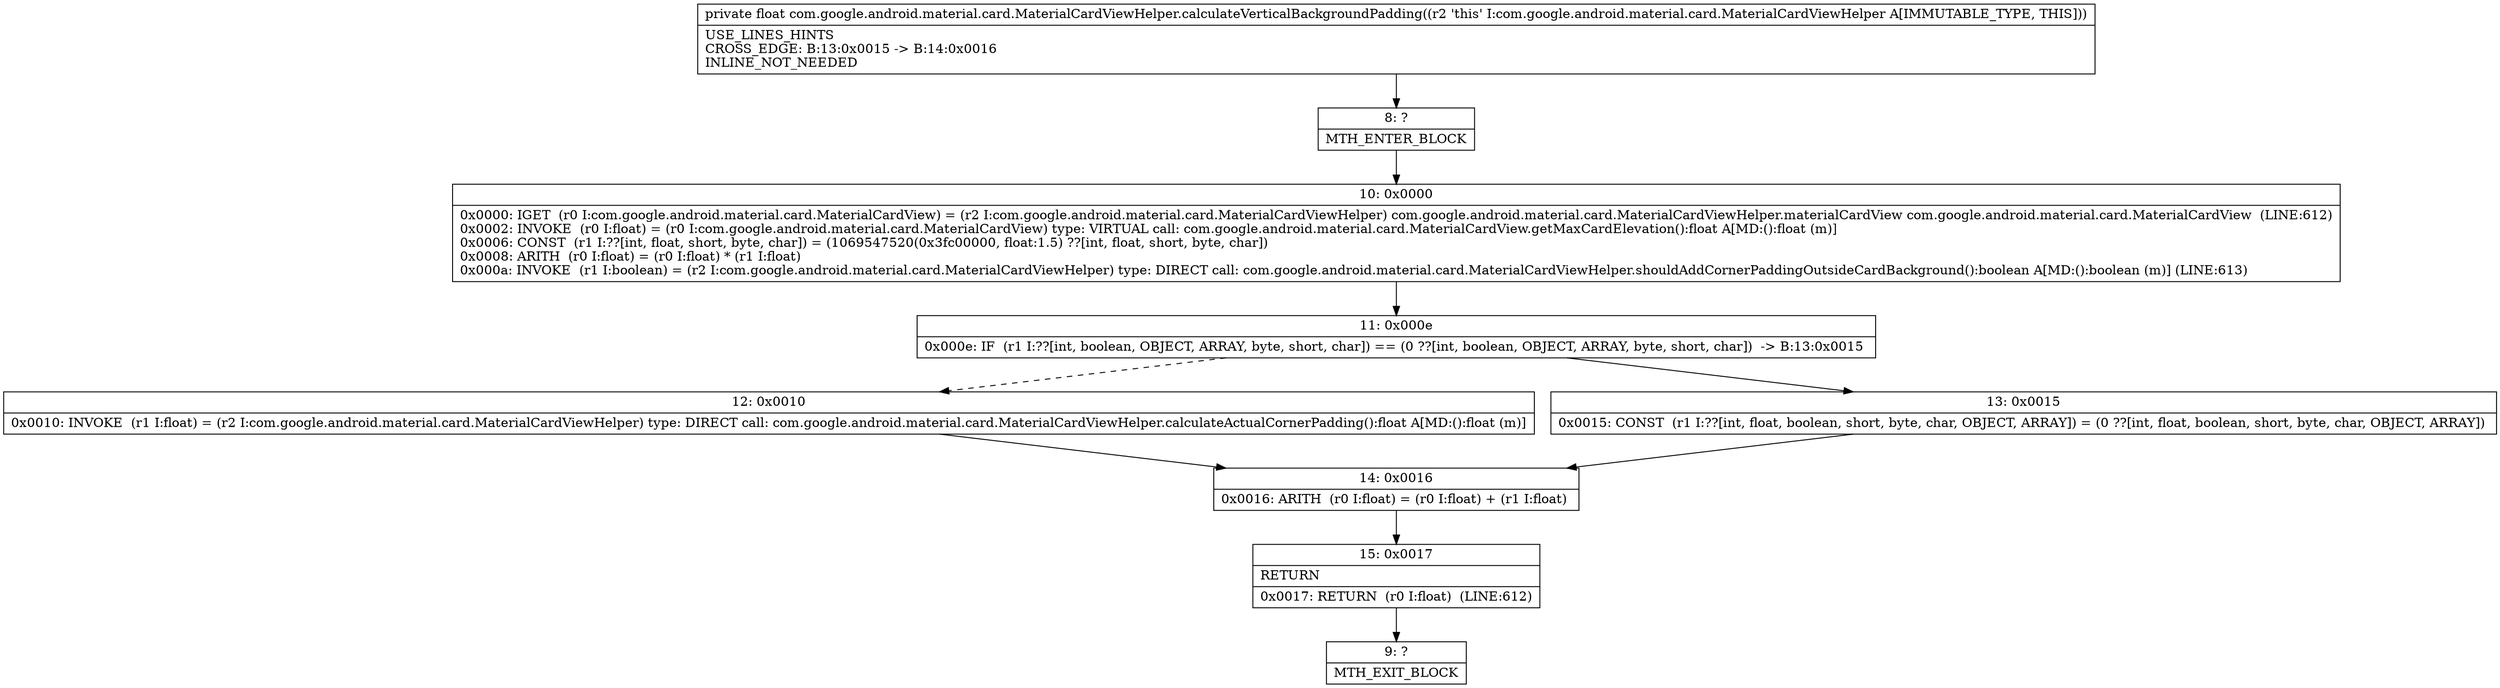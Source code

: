 digraph "CFG forcom.google.android.material.card.MaterialCardViewHelper.calculateVerticalBackgroundPadding()F" {
Node_8 [shape=record,label="{8\:\ ?|MTH_ENTER_BLOCK\l}"];
Node_10 [shape=record,label="{10\:\ 0x0000|0x0000: IGET  (r0 I:com.google.android.material.card.MaterialCardView) = (r2 I:com.google.android.material.card.MaterialCardViewHelper) com.google.android.material.card.MaterialCardViewHelper.materialCardView com.google.android.material.card.MaterialCardView  (LINE:612)\l0x0002: INVOKE  (r0 I:float) = (r0 I:com.google.android.material.card.MaterialCardView) type: VIRTUAL call: com.google.android.material.card.MaterialCardView.getMaxCardElevation():float A[MD:():float (m)]\l0x0006: CONST  (r1 I:??[int, float, short, byte, char]) = (1069547520(0x3fc00000, float:1.5) ??[int, float, short, byte, char]) \l0x0008: ARITH  (r0 I:float) = (r0 I:float) * (r1 I:float) \l0x000a: INVOKE  (r1 I:boolean) = (r2 I:com.google.android.material.card.MaterialCardViewHelper) type: DIRECT call: com.google.android.material.card.MaterialCardViewHelper.shouldAddCornerPaddingOutsideCardBackground():boolean A[MD:():boolean (m)] (LINE:613)\l}"];
Node_11 [shape=record,label="{11\:\ 0x000e|0x000e: IF  (r1 I:??[int, boolean, OBJECT, ARRAY, byte, short, char]) == (0 ??[int, boolean, OBJECT, ARRAY, byte, short, char])  \-\> B:13:0x0015 \l}"];
Node_12 [shape=record,label="{12\:\ 0x0010|0x0010: INVOKE  (r1 I:float) = (r2 I:com.google.android.material.card.MaterialCardViewHelper) type: DIRECT call: com.google.android.material.card.MaterialCardViewHelper.calculateActualCornerPadding():float A[MD:():float (m)]\l}"];
Node_14 [shape=record,label="{14\:\ 0x0016|0x0016: ARITH  (r0 I:float) = (r0 I:float) + (r1 I:float) \l}"];
Node_15 [shape=record,label="{15\:\ 0x0017|RETURN\l|0x0017: RETURN  (r0 I:float)  (LINE:612)\l}"];
Node_9 [shape=record,label="{9\:\ ?|MTH_EXIT_BLOCK\l}"];
Node_13 [shape=record,label="{13\:\ 0x0015|0x0015: CONST  (r1 I:??[int, float, boolean, short, byte, char, OBJECT, ARRAY]) = (0 ??[int, float, boolean, short, byte, char, OBJECT, ARRAY]) \l}"];
MethodNode[shape=record,label="{private float com.google.android.material.card.MaterialCardViewHelper.calculateVerticalBackgroundPadding((r2 'this' I:com.google.android.material.card.MaterialCardViewHelper A[IMMUTABLE_TYPE, THIS]))  | USE_LINES_HINTS\lCROSS_EDGE: B:13:0x0015 \-\> B:14:0x0016\lINLINE_NOT_NEEDED\l}"];
MethodNode -> Node_8;Node_8 -> Node_10;
Node_10 -> Node_11;
Node_11 -> Node_12[style=dashed];
Node_11 -> Node_13;
Node_12 -> Node_14;
Node_14 -> Node_15;
Node_15 -> Node_9;
Node_13 -> Node_14;
}

